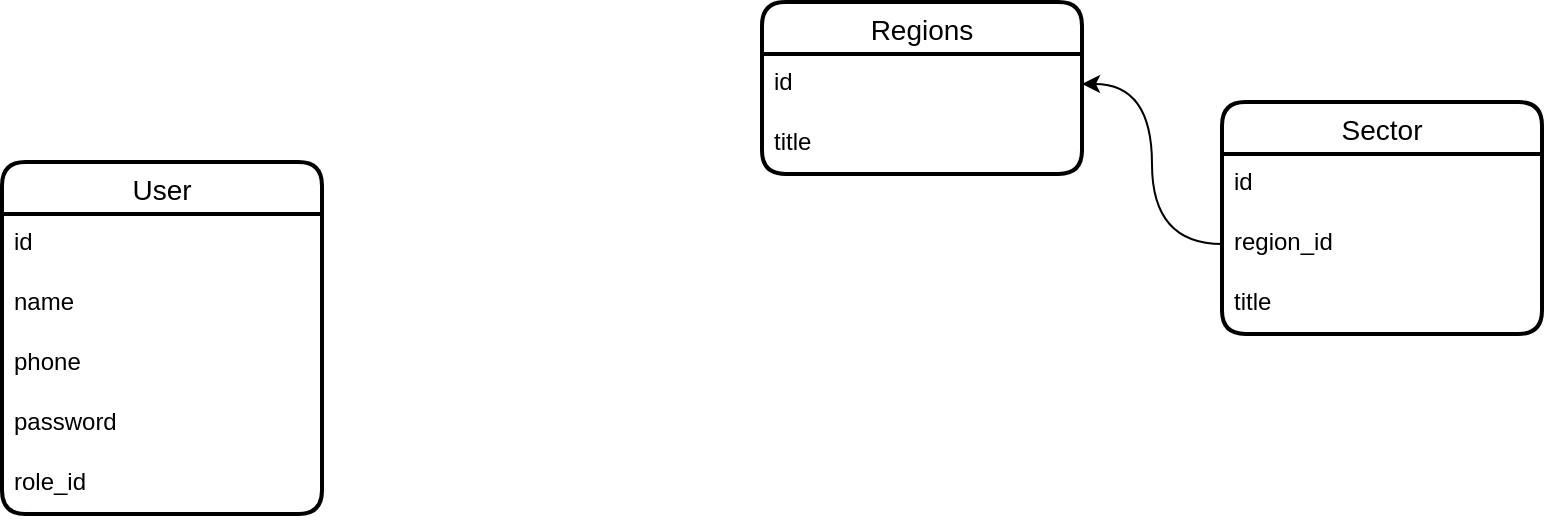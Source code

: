 <mxfile version="22.0.2" type="github">
  <diagram name="Страница — 1" id="b3oKfzQSsq8FAjGXkda2">
    <mxGraphModel dx="2757" dy="-592" grid="1" gridSize="10" guides="1" tooltips="1" connect="1" arrows="1" fold="1" page="1" pageScale="1" pageWidth="827" pageHeight="1169" math="0" shadow="0">
      <root>
        <mxCell id="0" />
        <mxCell id="1" parent="0" />
        <mxCell id="FOV_UiA-wxWY1rswkujk-1" value="User" style="swimlane;fontStyle=0;childLayout=stackLayout;horizontal=1;startSize=26;horizontalStack=0;resizeParent=1;resizeParentMax=0;resizeLast=0;collapsible=1;marginBottom=0;align=center;fontSize=14;strokeWidth=2;rounded=1;shadow=0;glass=0;swimlaneLine=1;" vertex="1" parent="1">
          <mxGeometry x="-1480" y="1880" width="160" height="176" as="geometry" />
        </mxCell>
        <mxCell id="FOV_UiA-wxWY1rswkujk-2" value="id" style="text;strokeColor=none;fillColor=none;spacingLeft=4;spacingRight=4;overflow=hidden;rotatable=0;points=[[0,0.5],[1,0.5]];portConstraint=eastwest;fontSize=12;whiteSpace=wrap;html=1;" vertex="1" parent="FOV_UiA-wxWY1rswkujk-1">
          <mxGeometry y="26" width="160" height="30" as="geometry" />
        </mxCell>
        <mxCell id="FOV_UiA-wxWY1rswkujk-3" value="name" style="text;strokeColor=none;fillColor=none;spacingLeft=4;spacingRight=4;overflow=hidden;rotatable=0;points=[[0,0.5],[1,0.5]];portConstraint=eastwest;fontSize=12;whiteSpace=wrap;html=1;" vertex="1" parent="FOV_UiA-wxWY1rswkujk-1">
          <mxGeometry y="56" width="160" height="30" as="geometry" />
        </mxCell>
        <mxCell id="FOV_UiA-wxWY1rswkujk-5" value="phone" style="text;strokeColor=none;fillColor=none;spacingLeft=4;spacingRight=4;overflow=hidden;rotatable=0;points=[[0,0.5],[1,0.5]];portConstraint=eastwest;fontSize=12;whiteSpace=wrap;html=1;" vertex="1" parent="FOV_UiA-wxWY1rswkujk-1">
          <mxGeometry y="86" width="160" height="30" as="geometry" />
        </mxCell>
        <mxCell id="FOV_UiA-wxWY1rswkujk-6" value="password" style="text;strokeColor=none;fillColor=none;spacingLeft=4;spacingRight=4;overflow=hidden;rotatable=0;points=[[0,0.5],[1,0.5]];portConstraint=eastwest;fontSize=12;whiteSpace=wrap;html=1;" vertex="1" parent="FOV_UiA-wxWY1rswkujk-1">
          <mxGeometry y="116" width="160" height="30" as="geometry" />
        </mxCell>
        <mxCell id="FOV_UiA-wxWY1rswkujk-7" value="role_id" style="text;strokeColor=none;fillColor=none;spacingLeft=4;spacingRight=4;overflow=hidden;rotatable=0;points=[[0,0.5],[1,0.5]];portConstraint=eastwest;fontSize=12;whiteSpace=wrap;html=1;" vertex="1" parent="FOV_UiA-wxWY1rswkujk-1">
          <mxGeometry y="146" width="160" height="30" as="geometry" />
        </mxCell>
        <mxCell id="FOV_UiA-wxWY1rswkujk-8" value="Regions" style="swimlane;fontStyle=0;childLayout=stackLayout;horizontal=1;startSize=26;horizontalStack=0;resizeParent=1;resizeParentMax=0;resizeLast=0;collapsible=1;marginBottom=0;align=center;fontSize=14;strokeWidth=2;rounded=1;shadow=0;glass=0;swimlaneLine=1;" vertex="1" parent="1">
          <mxGeometry x="-1100" y="1800" width="160" height="86" as="geometry" />
        </mxCell>
        <mxCell id="FOV_UiA-wxWY1rswkujk-9" value="id" style="text;strokeColor=none;fillColor=none;spacingLeft=4;spacingRight=4;overflow=hidden;rotatable=0;points=[[0,0.5],[1,0.5]];portConstraint=eastwest;fontSize=12;whiteSpace=wrap;html=1;" vertex="1" parent="FOV_UiA-wxWY1rswkujk-8">
          <mxGeometry y="26" width="160" height="30" as="geometry" />
        </mxCell>
        <mxCell id="FOV_UiA-wxWY1rswkujk-10" value="title" style="text;strokeColor=none;fillColor=none;spacingLeft=4;spacingRight=4;overflow=hidden;rotatable=0;points=[[0,0.5],[1,0.5]];portConstraint=eastwest;fontSize=12;whiteSpace=wrap;html=1;" vertex="1" parent="FOV_UiA-wxWY1rswkujk-8">
          <mxGeometry y="56" width="160" height="30" as="geometry" />
        </mxCell>
        <mxCell id="FOV_UiA-wxWY1rswkujk-15" value="Sector" style="swimlane;fontStyle=0;childLayout=stackLayout;horizontal=1;startSize=26;horizontalStack=0;resizeParent=1;resizeParentMax=0;resizeLast=0;collapsible=1;marginBottom=0;align=center;fontSize=14;strokeWidth=2;rounded=1;shadow=0;glass=0;swimlaneLine=1;" vertex="1" parent="1">
          <mxGeometry x="-870" y="1850" width="160" height="116" as="geometry" />
        </mxCell>
        <mxCell id="FOV_UiA-wxWY1rswkujk-16" value="id" style="text;strokeColor=none;fillColor=none;spacingLeft=4;spacingRight=4;overflow=hidden;rotatable=0;points=[[0,0.5],[1,0.5]];portConstraint=eastwest;fontSize=12;whiteSpace=wrap;html=1;" vertex="1" parent="FOV_UiA-wxWY1rswkujk-15">
          <mxGeometry y="26" width="160" height="30" as="geometry" />
        </mxCell>
        <mxCell id="FOV_UiA-wxWY1rswkujk-17" value="region_id" style="text;strokeColor=none;fillColor=none;spacingLeft=4;spacingRight=4;overflow=hidden;rotatable=0;points=[[0,0.5],[1,0.5]];portConstraint=eastwest;fontSize=12;whiteSpace=wrap;html=1;" vertex="1" parent="FOV_UiA-wxWY1rswkujk-15">
          <mxGeometry y="56" width="160" height="30" as="geometry" />
        </mxCell>
        <mxCell id="FOV_UiA-wxWY1rswkujk-18" value="title" style="text;strokeColor=none;fillColor=none;spacingLeft=4;spacingRight=4;overflow=hidden;rotatable=0;points=[[0,0.5],[1,0.5]];portConstraint=eastwest;fontSize=12;whiteSpace=wrap;html=1;" vertex="1" parent="FOV_UiA-wxWY1rswkujk-15">
          <mxGeometry y="86" width="160" height="30" as="geometry" />
        </mxCell>
        <mxCell id="FOV_UiA-wxWY1rswkujk-22" style="edgeStyle=orthogonalEdgeStyle;rounded=0;orthogonalLoop=1;jettySize=auto;html=1;entryX=1;entryY=0.5;entryDx=0;entryDy=0;curved=1;" edge="1" parent="1" source="FOV_UiA-wxWY1rswkujk-17" target="FOV_UiA-wxWY1rswkujk-9">
          <mxGeometry relative="1" as="geometry" />
        </mxCell>
      </root>
    </mxGraphModel>
  </diagram>
</mxfile>
